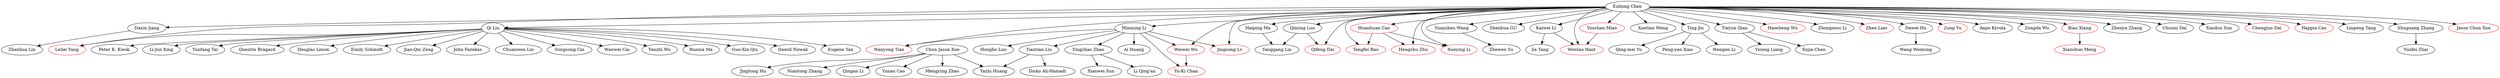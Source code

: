 strict digraph G{
"Enhong Chen" -> "Daxin Jiang"
"Enhong Chen" -> "Qi Liu"
"Qi Liu" -> "Wanwei Cai"
"Qi Liu" -> "Yanzhi Wu"
"Minming Li" -> "Tiantian Liu"
"Enhong Chen" -> "Haiping Ma"
"Qi Liu" -> "Runxia Ma"
"Enhong Chen" -> "Tengfei Bao"
"Enhong Chen" -> "Yuanzhen Wang"
"Qi Liu" -> "Guo-Xin Qiu"
"Haiping Ma" -> "Yanggang Lin"
"Qiming Luo" -> "Yanggang Lin"
"Enhong Chen" -> "Shenhua GU"
"Qi Liu" -> "Dawid Nowak"
"Kaiwei Li" -> "Ze Tang"
"Enhong Chen" -> "Hengshu Zhu"
"Qi Liu" -> "Eugene Tan"
"Enhong Chen" -> "Qiming Luo"
"Enhong Chen" -> "Xuetian Weng"
"Ting Jin" -> "Peng-yan Xiao"
"Tiantian Liu" -> "Dicko Ali-Hamadi"
"Youshan Miao" -> "Wentao Hant"
"Tieyun Qian" -> "Yicong Liang"
"Enhong Chen" -> "Haocheng Wu"
"Minming Li" -> "Hongbo Luo"
"Minming Li" -> "Wanyong Tian"
"Enhong Chen" -> "Zhongmou Li"
"Weiwei Wu" -> "Yu-Ki Chan"
"Qi Liu" -> "Leilei Yang"
"Enhong Chen" -> "Youshan Miao"
"Enhong Chen" -> "Zhen Liao"
"Dawei Hu" -> "Wang Weiming"
"Enhong Chen" -> "Wanyong Tian"
"Enhong Chen" -> "Jingsong Lv"
"Enhong Chen" -> "Zong Yu"
"Enhong Chen" -> "Qifeng Dai"
"Tieyun Qian" -> "Xujia Chen"
"Enhong Chen" -> "Leilei Yang"
"Enhong Chen" -> "Aapo Kyrola"
"Qi Liu" -> "Peter K. Kwok"
"Yingchao Zhao" -> "Xianwei Sun"
"Qi Liu" -> "Li-Jun Xing"
"Enhong Chen" -> "Zongda Wu"
"Chun Jason Xue" -> "Qingan Li"
"Enhong Chen" -> "Biao Xiang"
"Enhong Chen" -> "Zhenya Zhang"
"Qi Liu" -> "Yunfang Tai"
"Enhong Chen" -> "Tieyun Qian"
"Qiming Luo" -> "Qifeng Dai"
"Ting Jin" -> "Wengen Li"
"Enhong Chen" -> "Ting Jin"
"Enhong Chen" -> "Dawei Hu"
"Enhong Chen" -> "Wentao Hant"
"Huanhuan Cao" -> "Xueying Li"
"Chun Jason Xue" -> "Yunan Cao"
"Enhong Chen" -> "Chunni Dai"
"Huanhuan Cao" -> "Hengshu Zhu"
"Minming Li" -> "Jingsong Lv"
"Qi Liu" -> "Quentin Bragard"
"Minming Li" -> "Weiwei Wu"
"Daxin Jiang" -> "Zhenhua Lin"
"Qi Liu" -> "Douglas Lenox"
"Qi Liu" -> "Emily Schmidt"
"Enhong Chen" -> "Xiaohui Sun"
"Yuanzhen Wang" -> "Zhewen Su"
"Minming Li" -> "Yu-Ki Chan"
"Qi Liu" -> "Jian-Qin Zeng"
"Enhong Chen" -> "Minming Li"
"Tiantian Liu" -> "Yazhi Huang"
"Enhong Chen" -> "Weiwei Wu"
"Huanhuan Cao" -> "Tengfei Bao"
"Chun Jason Xue" -> "Mengying Zhao"
"Enhong Chen" -> "Chengjun Dai"
"Qi Liu" -> "John Fazekas"
"Enhong Chen" -> "Happia Cao"
"Enhong Chen" -> "Huanhuan Cao"
"Chun Jason Xue" -> " Jingtong Hu"
"Minming Li" -> "Ai Huang"
"Biao Xiang" -> "Xianchun Meng"
"Kaiwei Li" -> "Wentao Hant"
"Chun Jason Xue" -> "Niantong Zhang"
"Chun Jason Xue" -> "Yazhi Huang"
"Yingchao Zhao" -> "Li Qing'an"
"Enhong Chen" -> "Linpeng Tang"
"Minming Li" -> "Yingchao Zhao"
"Qi Liu" -> "Chuanwen Lin"
"Enhong Chen" -> "Xueying Li"
"Enhong Chen" -> "Kaiwei Li"
"Enhong Chen" -> "Shuguang Zhang"
"Enhong Chen" -> "Jason Chun Xue"
"Shuguang Zhang" -> "Yunfei Zhai"
"Qi Liu" -> "Songsong Cai"
"Ting Jin" -> "Qing-mei Yu"
"Xianchun Meng" [color = red]"Chengjun Dai" [color = red]"Wentao Hant" [color = red]"Youshan Miao" [color = red]"Weiwei Wu" [color = red]"Wanyong Tian" [color = red]"Hengshu Zhu" [color = red]"Jason Chun Xue" [color = red]"Jingsong Lv" [color = red]"Haocheng Wu" [color = red]"Zhen Liao" [color = red]"Yu-Ki Chan" [color = red]"Qifeng Dai" [color = red]"Zong Yu" [color = red]"Xueying Li" [color = red]"Happia Cao" [color = red]"Biao Xiang" [color = red]"Huanhuan Cao" [color = red]"Tengfei Bao" [color = red]"Leilei Yang" [color = red]}
